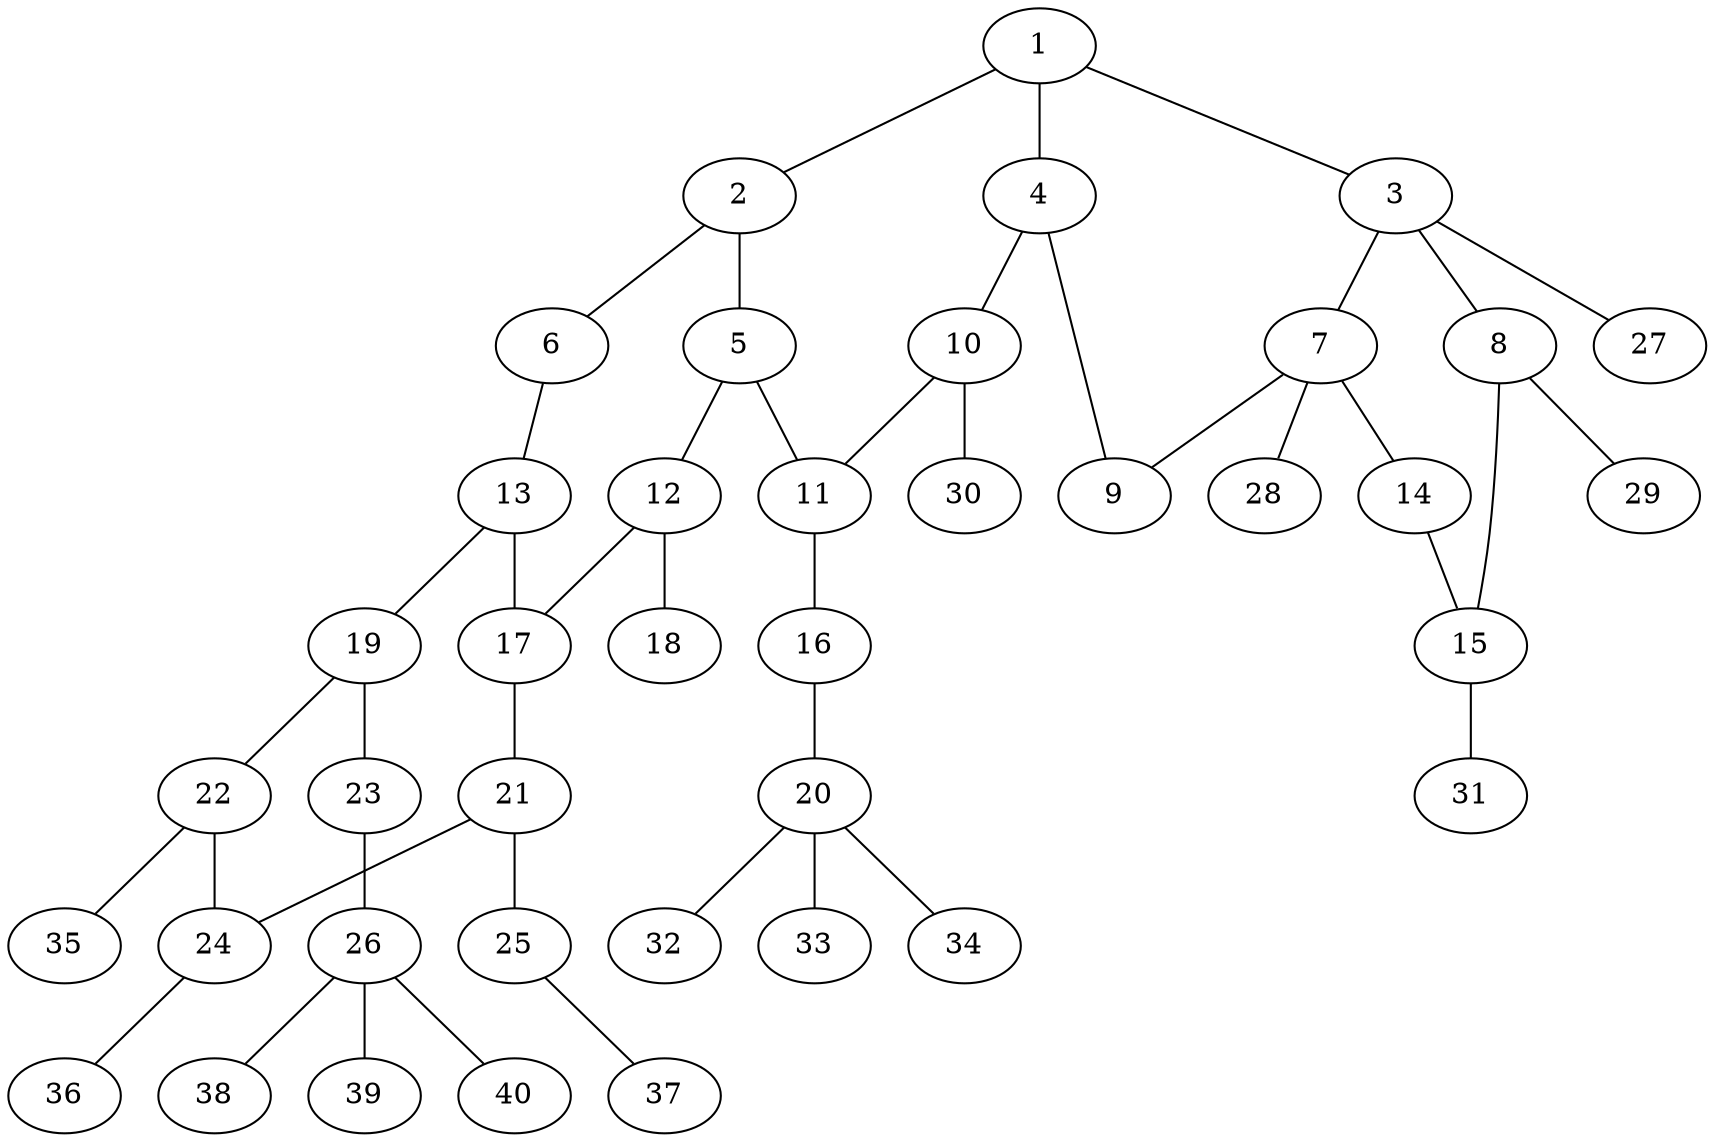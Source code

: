 graph molecule_4216 {
	1	 [chem=C];
	2	 [chem=C];
	1 -- 2	 [valence=1];
	3	 [chem=C];
	1 -- 3	 [valence=1];
	4	 [chem=C];
	1 -- 4	 [valence=2];
	5	 [chem=C];
	2 -- 5	 [valence=2];
	6	 [chem=O];
	2 -- 6	 [valence=1];
	7	 [chem=C];
	3 -- 7	 [valence=1];
	8	 [chem=C];
	3 -- 8	 [valence=1];
	27	 [chem=H];
	3 -- 27	 [valence=1];
	9	 [chem=O];
	4 -- 9	 [valence=1];
	10	 [chem=C];
	4 -- 10	 [valence=1];
	11	 [chem=C];
	5 -- 11	 [valence=1];
	12	 [chem=C];
	5 -- 12	 [valence=1];
	13	 [chem=C];
	6 -- 13	 [valence=1];
	7 -- 9	 [valence=1];
	14	 [chem=O];
	7 -- 14	 [valence=1];
	28	 [chem=H];
	7 -- 28	 [valence=1];
	15	 [chem=C];
	8 -- 15	 [valence=2];
	29	 [chem=H];
	8 -- 29	 [valence=1];
	10 -- 11	 [valence=2];
	30	 [chem=H];
	10 -- 30	 [valence=1];
	16	 [chem=O];
	11 -- 16	 [valence=1];
	17	 [chem=C];
	12 -- 17	 [valence=1];
	18	 [chem=O];
	12 -- 18	 [valence=2];
	13 -- 17	 [valence=2];
	19	 [chem=C];
	13 -- 19	 [valence=1];
	14 -- 15	 [valence=1];
	31	 [chem=H];
	15 -- 31	 [valence=1];
	20	 [chem=C];
	16 -- 20	 [valence=1];
	21	 [chem=C];
	17 -- 21	 [valence=1];
	22	 [chem=C];
	19 -- 22	 [valence=2];
	23	 [chem=O];
	19 -- 23	 [valence=1];
	32	 [chem=H];
	20 -- 32	 [valence=1];
	33	 [chem=H];
	20 -- 33	 [valence=1];
	34	 [chem=H];
	20 -- 34	 [valence=1];
	24	 [chem=C];
	21 -- 24	 [valence=2];
	25	 [chem=O];
	21 -- 25	 [valence=1];
	22 -- 24	 [valence=1];
	35	 [chem=H];
	22 -- 35	 [valence=1];
	26	 [chem=C];
	23 -- 26	 [valence=1];
	36	 [chem=H];
	24 -- 36	 [valence=1];
	37	 [chem=H];
	25 -- 37	 [valence=1];
	38	 [chem=H];
	26 -- 38	 [valence=1];
	39	 [chem=H];
	26 -- 39	 [valence=1];
	40	 [chem=H];
	26 -- 40	 [valence=1];
}
